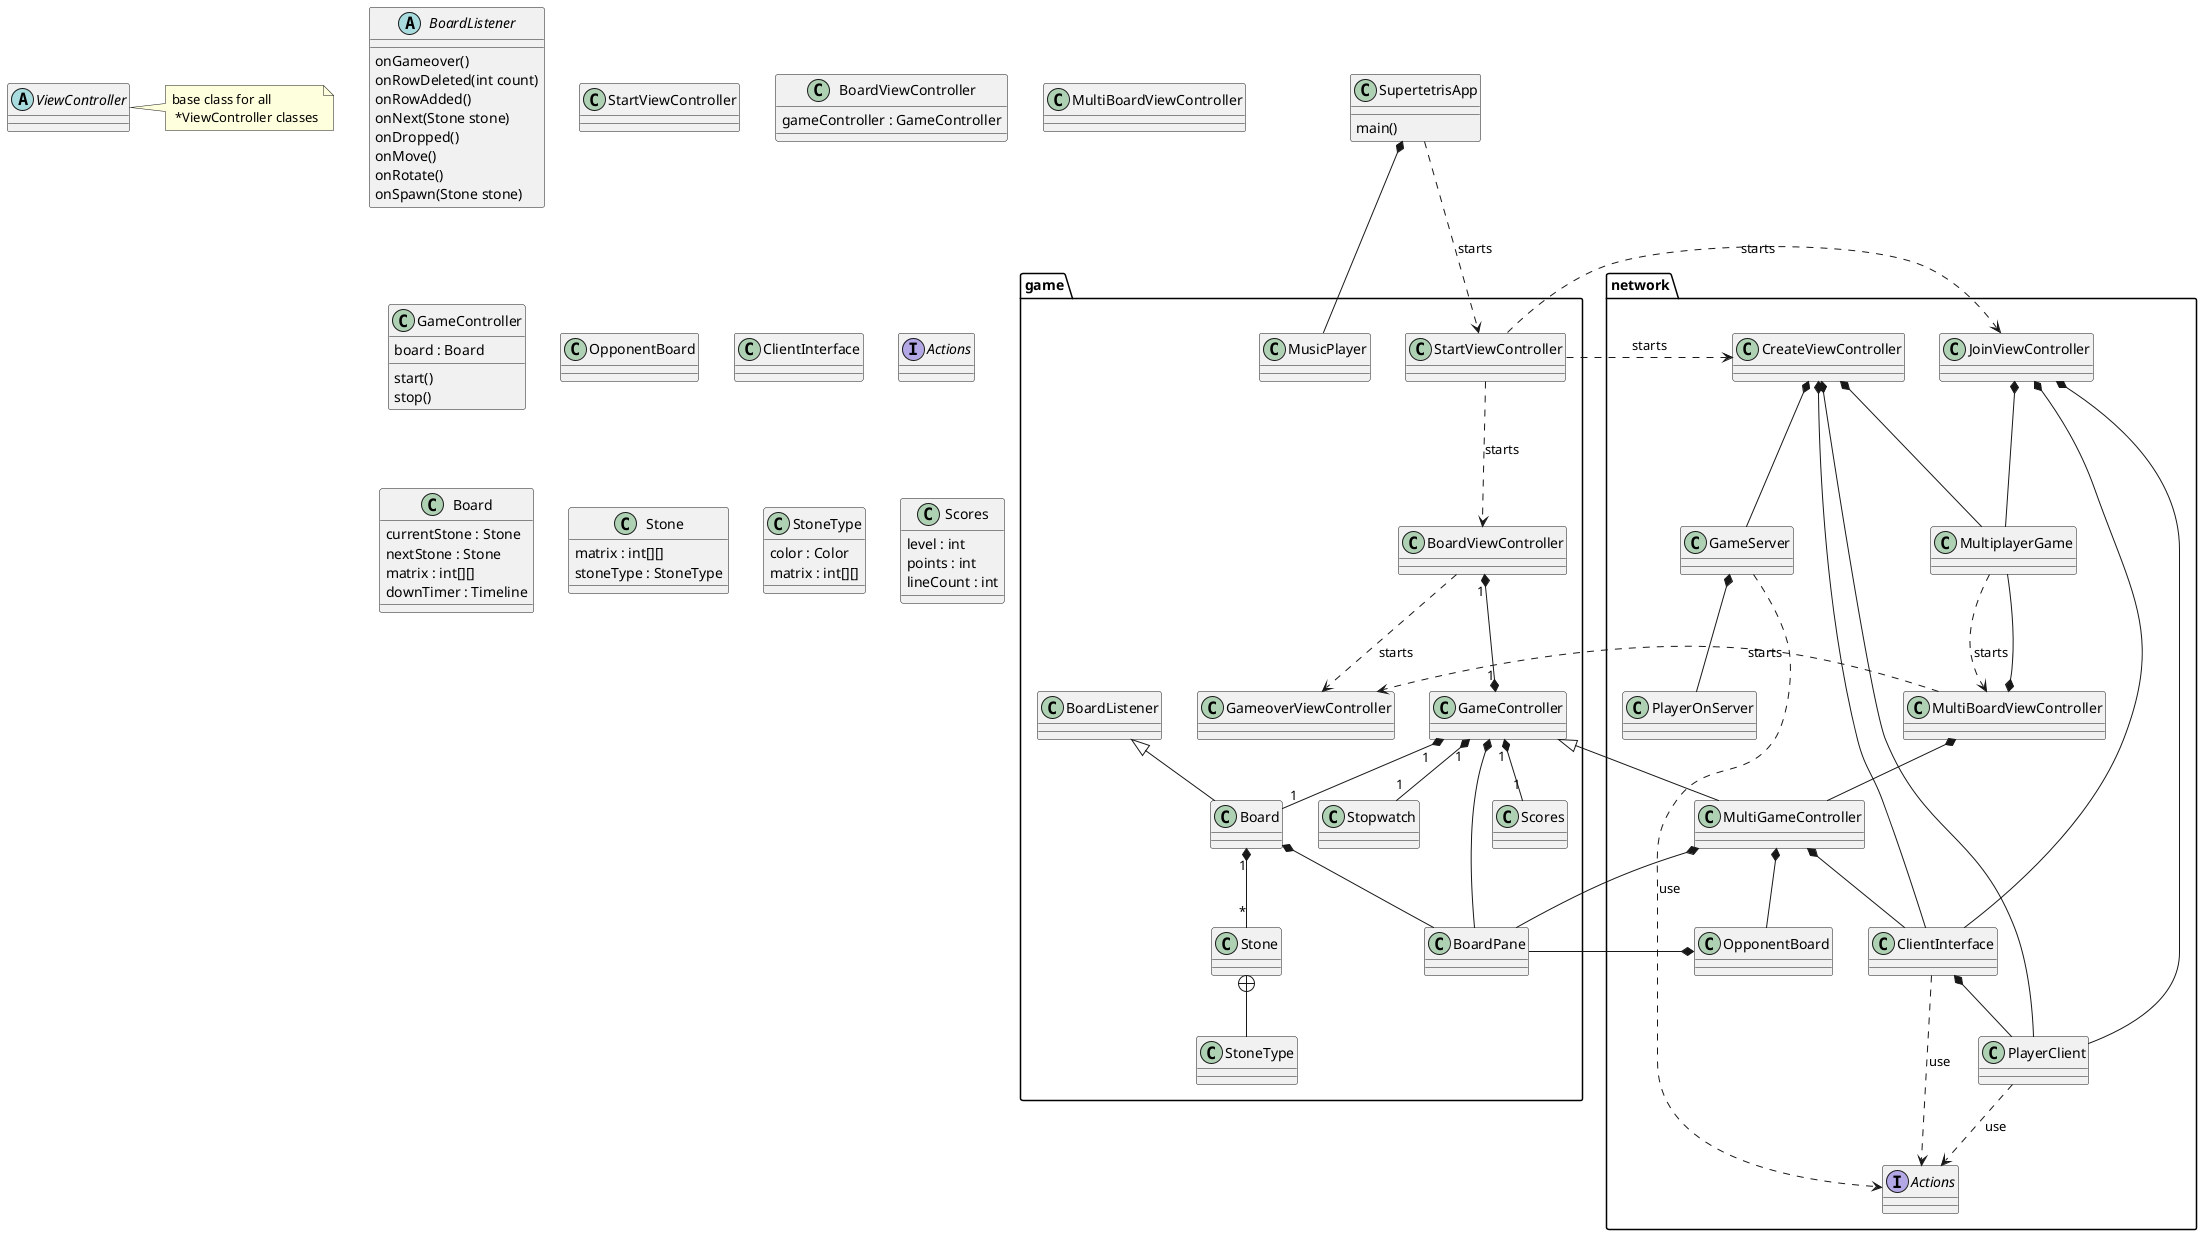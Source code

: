 @startuml
skinparam classAttributeIconSize 0

package network {
    interface Actions
    class ClientInterface
    class GameServer
    class PlayerClient
    class PlayerOnServer
    class MultiBoardViewController
    class MultiGameController
    class MultiplayerGame
    class JoinViewController
    class CreateViewController
    class OpponentBoard
}

package game {
    class Board
    class BoardListener
    class BoardPane
    class BoardViewController
    class GameController
    class GameoverViewController
    class Scores
    class StartViewController
    class Stone
    class StoneType
    class Stopwatch
    class MusicPlayer
}


SupertetrisApp ..> StartViewController : starts
SupertetrisApp *-- MusicPlayer
StartViewController ..> BoardViewController : starts
StartViewController ..> JoinViewController : starts
StartViewController ..> CreateViewController : starts
BoardViewController "1" *--* "1" GameController
GameController "1" *-- "1" Board
GameController "1" *-- "1" Stopwatch
GameController "1" *-- "1" Scores
BoardListener <|-- Board
Board "1" *-- "*" Stone
Board *-- BoardPane
GameController <|-- MultiGameController
GameController *-- BoardPane
BoardViewController ..> GameoverViewController : starts
MultiBoardViewController ..> GameoverViewController : starts
MultiBoardViewController *-- MultiGameController
MultiGameController *-- OpponentBoard
MultiGameController  *-- BoardPane
MultiplayerGame ..> MultiBoardViewController : starts
OpponentBoard  *-- BoardPane

'ViewController <|-- StartViewController
'ViewController <|-- BoardViewController
'ViewController <|-- MultiBoardViewController
'ViewController <|-- JoinViewController
'ViewController <|-- CreateViewController
'ViewController <|-- GameoverViewController

JoinViewController *-- PlayerClient
JoinViewController *-- ClientInterface
JoinViewController *-- MultiplayerGame
MultiBoardViewController *-- MultiplayerGame
MultiGameController *-- ClientInterface
CreateViewController *-- PlayerClient
CreateViewController *-- ClientInterface
CreateViewController *-- MultiplayerGame
CreateViewController *-- GameServer

ClientInterface *-- PlayerClient
ClientInterface ..> Actions : use
GameServer ..> Actions : use
PlayerClient ..> Actions : use

GameServer *-- PlayerOnServer

Stone +-- StoneType

class SupertetrisApp {
    main()
}

abstract class ViewController {
}
note right: base class for all \n *ViewController classes

abstract class BoardListener {
    onGameover()
    onRowDeleted(int count)
    onRowAdded()
    onNext(Stone stone)
    onDropped()
    onMove()
    onRotate()
    onSpawn(Stone stone)
}

class StartViewController {
}

class BoardViewController {
    gameController : GameController
}

class MultiBoardViewController {
}

class GameController {
    board : Board
    start()
    stop()
}

class OpponentBoard {
}

class ClientInterface {
}

interface Actions {
}

class Board {
    currentStone : Stone
    nextStone : Stone
    matrix : int[][]
    downTimer : Timeline
}

class Stone {
    matrix : int[][]
    stoneType : StoneType
}

class StoneType {
    color : Color
    matrix : int[][]
}

class Scores {
    level : int
    points : int
    lineCount : int
}



@enduml